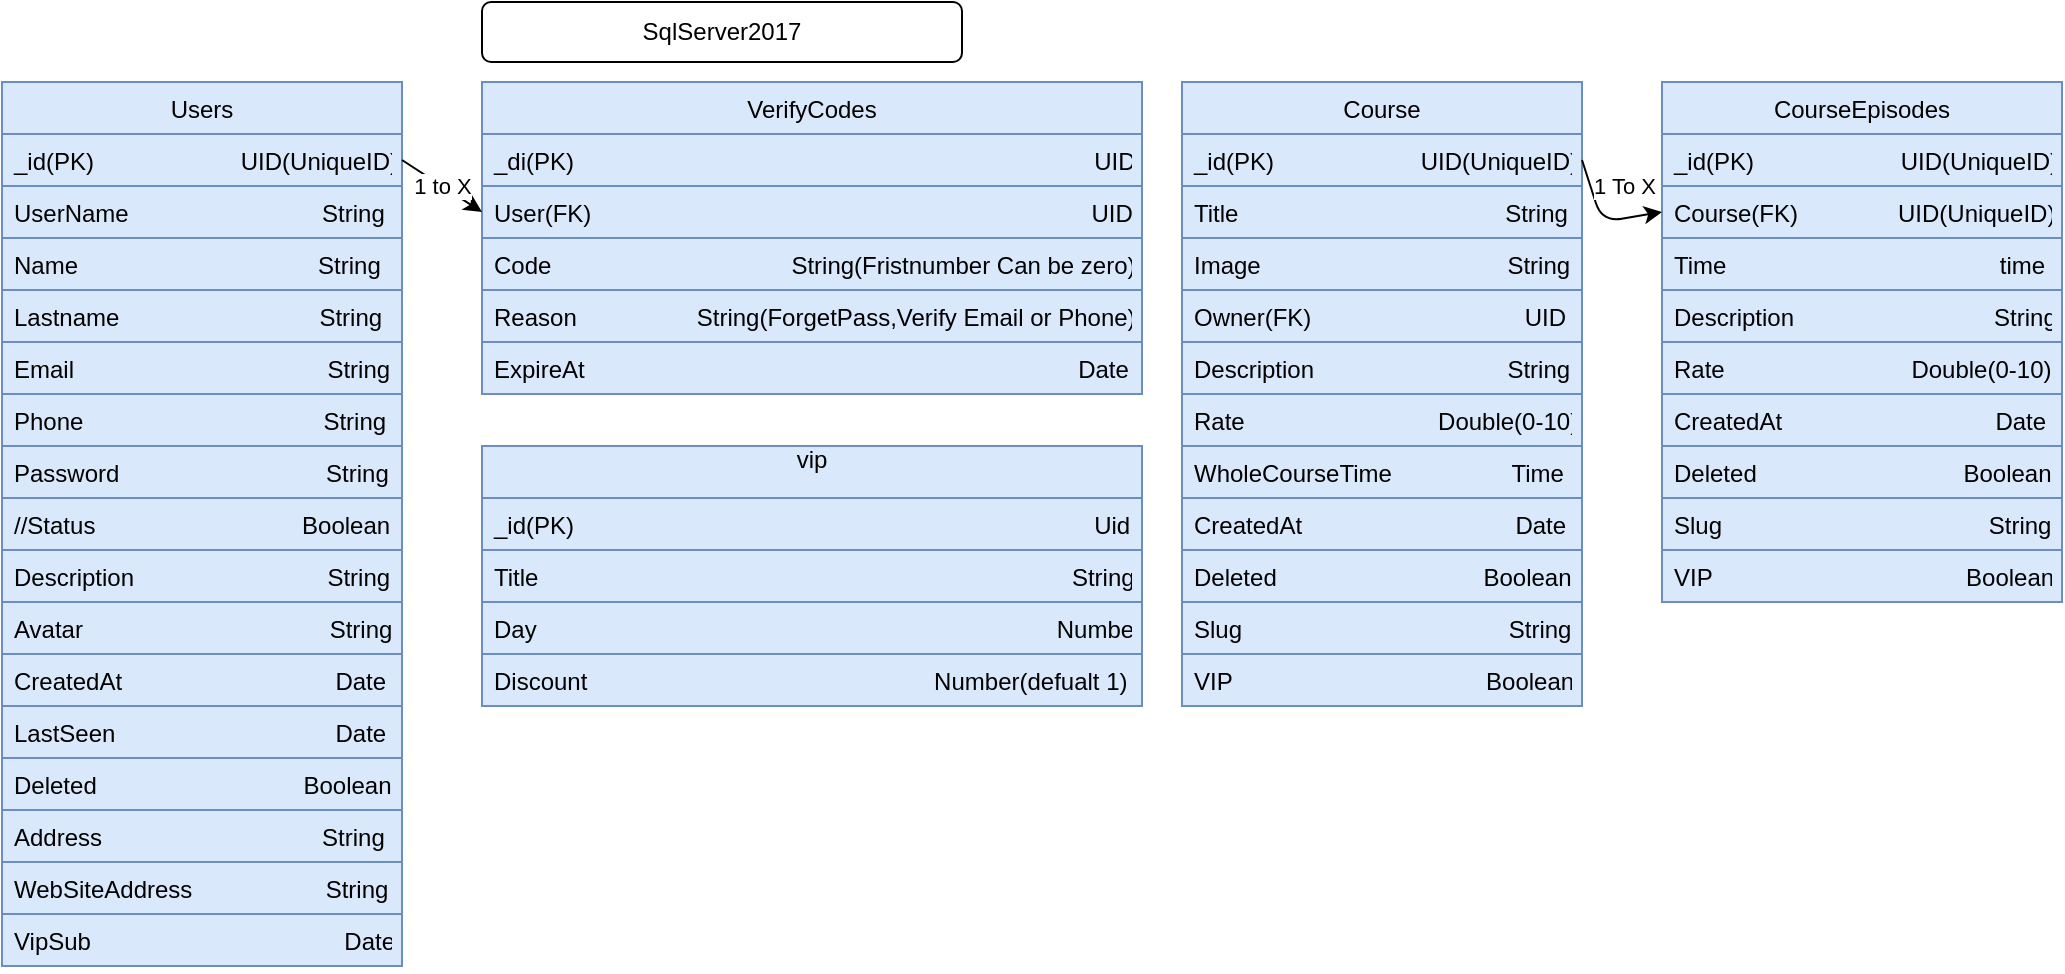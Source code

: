 <mxfile version="14.3.0" type="github"><diagram id="NxqjKblisUVCrX8Mis7g" name="Page-1"><mxGraphModel dx="1102" dy="2820" grid="1" gridSize="10" guides="1" tooltips="1" connect="1" arrows="1" fold="1" page="1" pageScale="1" pageWidth="850" pageHeight="1100" math="0" shadow="0"><root><mxCell id="0"/><mxCell id="1" parent="0"/><mxCell id="CqulzE3-XeiQ91XCOGyz-1" value="Users" style="swimlane;fontStyle=0;childLayout=stackLayout;horizontal=1;startSize=26;fillColor=#dae8fc;horizontalStack=0;resizeParent=1;resizeParentMax=0;resizeLast=0;collapsible=1;marginBottom=0;strokeColor=#6c8ebf;" vertex="1" parent="1"><mxGeometry x="30" y="-2160" width="200" height="442" as="geometry"><mxRectangle x="60" y="280" width="60" height="26" as="alternateBounds"/></mxGeometry></mxCell><mxCell id="CqulzE3-XeiQ91XCOGyz-2" value="_id(PK)                      UID(UniqueID)" style="text;fillColor=#dae8fc;align=left;verticalAlign=top;spacingLeft=4;spacingRight=4;overflow=hidden;rotatable=0;points=[[0,0.5],[1,0.5]];portConstraint=eastwest;strokeColor=#6c8ebf;" vertex="1" parent="CqulzE3-XeiQ91XCOGyz-1"><mxGeometry y="26" width="200" height="26" as="geometry"/></mxCell><mxCell id="CqulzE3-XeiQ91XCOGyz-12" value="UserName                             String" style="text;fillColor=#dae8fc;align=left;verticalAlign=top;spacingLeft=4;spacingRight=4;overflow=hidden;rotatable=0;points=[[0,0.5],[1,0.5]];portConstraint=eastwest;strokeColor=#6c8ebf;" vertex="1" parent="CqulzE3-XeiQ91XCOGyz-1"><mxGeometry y="52" width="200" height="26" as="geometry"/></mxCell><mxCell id="CqulzE3-XeiQ91XCOGyz-3" value="Name                                    String" style="text;fillColor=#dae8fc;align=left;verticalAlign=top;spacingLeft=4;spacingRight=4;overflow=hidden;rotatable=0;points=[[0,0.5],[1,0.5]];portConstraint=eastwest;strokeColor=#6c8ebf;" vertex="1" parent="CqulzE3-XeiQ91XCOGyz-1"><mxGeometry y="78" width="200" height="26" as="geometry"/></mxCell><mxCell id="CqulzE3-XeiQ91XCOGyz-4" value="Lastname                              String" style="text;fillColor=#dae8fc;align=left;verticalAlign=top;spacingLeft=4;spacingRight=4;overflow=hidden;rotatable=0;points=[[0,0.5],[1,0.5]];portConstraint=eastwest;strokeColor=#6c8ebf;" vertex="1" parent="CqulzE3-XeiQ91XCOGyz-1"><mxGeometry y="104" width="200" height="26" as="geometry"/></mxCell><mxCell id="CqulzE3-XeiQ91XCOGyz-7" value="Email                                      String" style="text;fillColor=#dae8fc;align=left;verticalAlign=top;spacingLeft=4;spacingRight=4;overflow=hidden;rotatable=0;points=[[0,0.5],[1,0.5]];portConstraint=eastwest;strokeColor=#6c8ebf;" vertex="1" parent="CqulzE3-XeiQ91XCOGyz-1"><mxGeometry y="130" width="200" height="26" as="geometry"/></mxCell><mxCell id="CqulzE3-XeiQ91XCOGyz-5" value="Phone                                    String" style="text;fillColor=#dae8fc;align=left;verticalAlign=top;spacingLeft=4;spacingRight=4;overflow=hidden;rotatable=0;points=[[0,0.5],[1,0.5]];portConstraint=eastwest;strokeColor=#6c8ebf;" vertex="1" parent="CqulzE3-XeiQ91XCOGyz-1"><mxGeometry y="156" width="200" height="26" as="geometry"/></mxCell><mxCell id="CqulzE3-XeiQ91XCOGyz-8" value="Password                               String" style="text;fillColor=#dae8fc;align=left;verticalAlign=top;spacingLeft=4;spacingRight=4;overflow=hidden;rotatable=0;points=[[0,0.5],[1,0.5]];portConstraint=eastwest;strokeColor=#6c8ebf;" vertex="1" parent="CqulzE3-XeiQ91XCOGyz-1"><mxGeometry y="182" width="200" height="26" as="geometry"/></mxCell><mxCell id="CqulzE3-XeiQ91XCOGyz-14" value="//Status                               Boolean" style="text;fillColor=#dae8fc;align=left;verticalAlign=top;spacingLeft=4;spacingRight=4;overflow=hidden;rotatable=0;points=[[0,0.5],[1,0.5]];portConstraint=eastwest;strokeColor=#6c8ebf;" vertex="1" parent="CqulzE3-XeiQ91XCOGyz-1"><mxGeometry y="208" width="200" height="26" as="geometry"/></mxCell><mxCell id="CqulzE3-XeiQ91XCOGyz-13" value="Description                             String" style="text;fillColor=#dae8fc;align=left;verticalAlign=top;spacingLeft=4;spacingRight=4;overflow=hidden;rotatable=0;points=[[0,0.5],[1,0.5]];portConstraint=eastwest;strokeColor=#6c8ebf;" vertex="1" parent="CqulzE3-XeiQ91XCOGyz-1"><mxGeometry y="234" width="200" height="26" as="geometry"/></mxCell><mxCell id="CqulzE3-XeiQ91XCOGyz-15" value="Avatar                                     String" style="text;fillColor=#dae8fc;align=left;verticalAlign=top;spacingLeft=4;spacingRight=4;overflow=hidden;rotatable=0;points=[[0,0.5],[1,0.5]];portConstraint=eastwest;strokeColor=#6c8ebf;" vertex="1" parent="CqulzE3-XeiQ91XCOGyz-1"><mxGeometry y="260" width="200" height="26" as="geometry"/></mxCell><mxCell id="CqulzE3-XeiQ91XCOGyz-10" value="CreatedAt                                Date" style="text;fillColor=#dae8fc;align=left;verticalAlign=top;spacingLeft=4;spacingRight=4;overflow=hidden;rotatable=0;points=[[0,0.5],[1,0.5]];portConstraint=eastwest;strokeColor=#6c8ebf;" vertex="1" parent="CqulzE3-XeiQ91XCOGyz-1"><mxGeometry y="286" width="200" height="26" as="geometry"/></mxCell><mxCell id="CqulzE3-XeiQ91XCOGyz-11" value="LastSeen                                 Date" style="text;fillColor=#dae8fc;align=left;verticalAlign=top;spacingLeft=4;spacingRight=4;overflow=hidden;rotatable=0;points=[[0,0.5],[1,0.5]];portConstraint=eastwest;strokeColor=#6c8ebf;" vertex="1" parent="CqulzE3-XeiQ91XCOGyz-1"><mxGeometry y="312" width="200" height="26" as="geometry"/></mxCell><mxCell id="CqulzE3-XeiQ91XCOGyz-9" value="Deleted                               Boolean" style="text;fillColor=#dae8fc;align=left;verticalAlign=top;spacingLeft=4;spacingRight=4;overflow=hidden;rotatable=0;points=[[0,0.5],[1,0.5]];portConstraint=eastwest;strokeColor=#6c8ebf;" vertex="1" parent="CqulzE3-XeiQ91XCOGyz-1"><mxGeometry y="338" width="200" height="26" as="geometry"/></mxCell><mxCell id="CqulzE3-XeiQ91XCOGyz-6" value="Address                                 String" style="text;fillColor=#dae8fc;align=left;verticalAlign=top;spacingLeft=4;spacingRight=4;overflow=hidden;rotatable=0;points=[[0,0.5],[1,0.5]];portConstraint=eastwest;strokeColor=#6c8ebf;" vertex="1" parent="CqulzE3-XeiQ91XCOGyz-1"><mxGeometry y="364" width="200" height="26" as="geometry"/></mxCell><mxCell id="CqulzE3-XeiQ91XCOGyz-16" value="WebSiteAddress                    String" style="text;fillColor=#dae8fc;align=left;verticalAlign=top;spacingLeft=4;spacingRight=4;overflow=hidden;rotatable=0;points=[[0,0.5],[1,0.5]];portConstraint=eastwest;strokeColor=#6c8ebf;" vertex="1" parent="CqulzE3-XeiQ91XCOGyz-1"><mxGeometry y="390" width="200" height="26" as="geometry"/></mxCell><mxCell id="CqulzE3-XeiQ91XCOGyz-39" value="VipSub                                      Date" style="text;fillColor=#dae8fc;align=left;verticalAlign=top;spacingLeft=4;spacingRight=4;overflow=hidden;rotatable=0;points=[[0,0.5],[1,0.5]];portConstraint=eastwest;strokeColor=#6c8ebf;" vertex="1" parent="CqulzE3-XeiQ91XCOGyz-1"><mxGeometry y="416" width="200" height="26" as="geometry"/></mxCell><mxCell id="CqulzE3-XeiQ91XCOGyz-17" value="VerifyCodes" style="swimlane;fontStyle=0;childLayout=stackLayout;horizontal=1;startSize=26;fillColor=#dae8fc;horizontalStack=0;resizeParent=1;resizeParentMax=0;resizeLast=0;collapsible=1;marginBottom=0;strokeColor=#6c8ebf;" vertex="1" parent="1"><mxGeometry x="270" y="-2160" width="330" height="156" as="geometry"><mxRectangle x="60" y="280" width="60" height="26" as="alternateBounds"/></mxGeometry></mxCell><mxCell id="CqulzE3-XeiQ91XCOGyz-98" value="_di(PK)                                                                              UID" style="text;fillColor=#dae8fc;align=left;verticalAlign=top;spacingLeft=4;spacingRight=4;overflow=hidden;rotatable=0;points=[[0,0.5],[1,0.5]];portConstraint=eastwest;strokeColor=#6c8ebf;" vertex="1" parent="CqulzE3-XeiQ91XCOGyz-17"><mxGeometry y="26" width="330" height="26" as="geometry"/></mxCell><mxCell id="CqulzE3-XeiQ91XCOGyz-32" value="User(FK)                                                                           UID" style="text;fillColor=#dae8fc;align=left;verticalAlign=top;spacingLeft=4;spacingRight=4;overflow=hidden;rotatable=0;points=[[0,0.5],[1,0.5]];portConstraint=eastwest;strokeColor=#6c8ebf;" vertex="1" parent="CqulzE3-XeiQ91XCOGyz-17"><mxGeometry y="52" width="330" height="26" as="geometry"/></mxCell><mxCell id="CqulzE3-XeiQ91XCOGyz-33" value="Code                                    String(Fristnumber Can be zero)" style="text;fillColor=#dae8fc;align=left;verticalAlign=top;spacingLeft=4;spacingRight=4;overflow=hidden;rotatable=0;points=[[0,0.5],[1,0.5]];portConstraint=eastwest;strokeColor=#6c8ebf;" vertex="1" parent="CqulzE3-XeiQ91XCOGyz-17"><mxGeometry y="78" width="330" height="26" as="geometry"/></mxCell><mxCell id="CqulzE3-XeiQ91XCOGyz-34" value="Reason                  String(ForgetPass,Verify Email or Phone)" style="text;fillColor=#dae8fc;align=left;verticalAlign=top;spacingLeft=4;spacingRight=4;overflow=hidden;rotatable=0;points=[[0,0.5],[1,0.5]];portConstraint=eastwest;strokeColor=#6c8ebf;" vertex="1" parent="CqulzE3-XeiQ91XCOGyz-17"><mxGeometry y="104" width="330" height="26" as="geometry"/></mxCell><mxCell id="CqulzE3-XeiQ91XCOGyz-38" value="ExpireAt                                                                          Date" style="text;fillColor=#dae8fc;align=left;verticalAlign=top;spacingLeft=4;spacingRight=4;overflow=hidden;rotatable=0;points=[[0,0.5],[1,0.5]];portConstraint=eastwest;strokeColor=#6c8ebf;" vertex="1" parent="CqulzE3-XeiQ91XCOGyz-17"><mxGeometry y="130" width="330" height="26" as="geometry"/></mxCell><mxCell id="CqulzE3-XeiQ91XCOGyz-36" value="" style="endArrow=classic;html=1;exitX=1;exitY=0.5;exitDx=0;exitDy=0;entryX=0;entryY=0.5;entryDx=0;entryDy=0;" edge="1" parent="1" source="CqulzE3-XeiQ91XCOGyz-2" target="CqulzE3-XeiQ91XCOGyz-32"><mxGeometry relative="1" as="geometry"><mxPoint x="240" y="-2120" as="sourcePoint"/><mxPoint x="270" y="-2110" as="targetPoint"/></mxGeometry></mxCell><mxCell id="CqulzE3-XeiQ91XCOGyz-37" value="1 to X" style="edgeLabel;resizable=0;html=1;align=center;verticalAlign=middle;" connectable="0" vertex="1" parent="CqulzE3-XeiQ91XCOGyz-36"><mxGeometry relative="1" as="geometry"/></mxCell><mxCell id="CqulzE3-XeiQ91XCOGyz-56" value="vip&#10;" style="swimlane;fontStyle=0;childLayout=stackLayout;horizontal=1;startSize=26;fillColor=#dae8fc;horizontalStack=0;resizeParent=1;resizeParentMax=0;resizeLast=0;collapsible=1;marginBottom=0;strokeColor=#6c8ebf;" vertex="1" parent="1"><mxGeometry x="270" y="-1978" width="330" height="130" as="geometry"><mxRectangle x="60" y="280" width="60" height="26" as="alternateBounds"/></mxGeometry></mxCell><mxCell id="CqulzE3-XeiQ91XCOGyz-57" value="_id(PK)                                                                              Uid" style="text;fillColor=#dae8fc;align=left;verticalAlign=top;spacingLeft=4;spacingRight=4;overflow=hidden;rotatable=0;points=[[0,0.5],[1,0.5]];portConstraint=eastwest;strokeColor=#6c8ebf;" vertex="1" parent="CqulzE3-XeiQ91XCOGyz-56"><mxGeometry y="26" width="330" height="26" as="geometry"/></mxCell><mxCell id="CqulzE3-XeiQ91XCOGyz-97" value="Title                                                                                String" style="text;fillColor=#dae8fc;align=left;verticalAlign=top;spacingLeft=4;spacingRight=4;overflow=hidden;rotatable=0;points=[[0,0.5],[1,0.5]];portConstraint=eastwest;strokeColor=#6c8ebf;" vertex="1" parent="CqulzE3-XeiQ91XCOGyz-56"><mxGeometry y="52" width="330" height="26" as="geometry"/></mxCell><mxCell id="CqulzE3-XeiQ91XCOGyz-58" value="Day                                                                              Number" style="text;fillColor=#dae8fc;align=left;verticalAlign=top;spacingLeft=4;spacingRight=4;overflow=hidden;rotatable=0;points=[[0,0.5],[1,0.5]];portConstraint=eastwest;strokeColor=#6c8ebf;" vertex="1" parent="CqulzE3-XeiQ91XCOGyz-56"><mxGeometry y="78" width="330" height="26" as="geometry"/></mxCell><mxCell id="CqulzE3-XeiQ91XCOGyz-59" value="Discount                                                    Number(defualt 1)" style="text;fillColor=#dae8fc;align=left;verticalAlign=top;spacingLeft=4;spacingRight=4;overflow=hidden;rotatable=0;points=[[0,0.5],[1,0.5]];portConstraint=eastwest;strokeColor=#6c8ebf;" vertex="1" parent="CqulzE3-XeiQ91XCOGyz-56"><mxGeometry y="104" width="330" height="26" as="geometry"/></mxCell><mxCell id="CqulzE3-XeiQ91XCOGyz-61" value="SqlServer2017" style="rounded=1;whiteSpace=wrap;html=1;" vertex="1" parent="1"><mxGeometry x="270" y="-2200" width="240" height="30" as="geometry"/></mxCell><mxCell id="CqulzE3-XeiQ91XCOGyz-62" value="Course" style="swimlane;fontStyle=0;childLayout=stackLayout;horizontal=1;startSize=26;fillColor=#dae8fc;horizontalStack=0;resizeParent=1;resizeParentMax=0;resizeLast=0;collapsible=1;marginBottom=0;strokeColor=#6c8ebf;" vertex="1" parent="1"><mxGeometry x="620" y="-2160" width="200" height="312" as="geometry"><mxRectangle x="60" y="280" width="60" height="26" as="alternateBounds"/></mxGeometry></mxCell><mxCell id="CqulzE3-XeiQ91XCOGyz-63" value="_id(PK)                      UID(UniqueID)" style="text;fillColor=#dae8fc;align=left;verticalAlign=top;spacingLeft=4;spacingRight=4;overflow=hidden;rotatable=0;points=[[0,0.5],[1,0.5]];portConstraint=eastwest;strokeColor=#6c8ebf;" vertex="1" parent="CqulzE3-XeiQ91XCOGyz-62"><mxGeometry y="26" width="200" height="26" as="geometry"/></mxCell><mxCell id="CqulzE3-XeiQ91XCOGyz-64" value="Title                                        String" style="text;fillColor=#dae8fc;align=left;verticalAlign=top;spacingLeft=4;spacingRight=4;overflow=hidden;rotatable=0;points=[[0,0.5],[1,0.5]];portConstraint=eastwest;strokeColor=#6c8ebf;" vertex="1" parent="CqulzE3-XeiQ91XCOGyz-62"><mxGeometry y="52" width="200" height="26" as="geometry"/></mxCell><mxCell id="CqulzE3-XeiQ91XCOGyz-66" value="Image                                     String" style="text;fillColor=#dae8fc;align=left;verticalAlign=top;spacingLeft=4;spacingRight=4;overflow=hidden;rotatable=0;points=[[0,0.5],[1,0.5]];portConstraint=eastwest;strokeColor=#6c8ebf;" vertex="1" parent="CqulzE3-XeiQ91XCOGyz-62"><mxGeometry y="78" width="200" height="26" as="geometry"/></mxCell><mxCell id="CqulzE3-XeiQ91XCOGyz-67" value="Owner(FK)                                UID" style="text;fillColor=#dae8fc;align=left;verticalAlign=top;spacingLeft=4;spacingRight=4;overflow=hidden;rotatable=0;points=[[0,0.5],[1,0.5]];portConstraint=eastwest;strokeColor=#6c8ebf;" vertex="1" parent="CqulzE3-XeiQ91XCOGyz-62"><mxGeometry y="104" width="200" height="26" as="geometry"/></mxCell><mxCell id="CqulzE3-XeiQ91XCOGyz-71" value="Description                             String" style="text;fillColor=#dae8fc;align=left;verticalAlign=top;spacingLeft=4;spacingRight=4;overflow=hidden;rotatable=0;points=[[0,0.5],[1,0.5]];portConstraint=eastwest;strokeColor=#6c8ebf;" vertex="1" parent="CqulzE3-XeiQ91XCOGyz-62"><mxGeometry y="130" width="200" height="26" as="geometry"/></mxCell><mxCell id="CqulzE3-XeiQ91XCOGyz-69" value="Rate                             Double(0-10)" style="text;fillColor=#dae8fc;align=left;verticalAlign=top;spacingLeft=4;spacingRight=4;overflow=hidden;rotatable=0;points=[[0,0.5],[1,0.5]];portConstraint=eastwest;strokeColor=#6c8ebf;" vertex="1" parent="CqulzE3-XeiQ91XCOGyz-62"><mxGeometry y="156" width="200" height="26" as="geometry"/></mxCell><mxCell id="CqulzE3-XeiQ91XCOGyz-70" value="WholeCourseTime                  Time" style="text;fillColor=#dae8fc;align=left;verticalAlign=top;spacingLeft=4;spacingRight=4;overflow=hidden;rotatable=0;points=[[0,0.5],[1,0.5]];portConstraint=eastwest;strokeColor=#6c8ebf;" vertex="1" parent="CqulzE3-XeiQ91XCOGyz-62"><mxGeometry y="182" width="200" height="26" as="geometry"/></mxCell><mxCell id="CqulzE3-XeiQ91XCOGyz-73" value="CreatedAt                                Date" style="text;fillColor=#dae8fc;align=left;verticalAlign=top;spacingLeft=4;spacingRight=4;overflow=hidden;rotatable=0;points=[[0,0.5],[1,0.5]];portConstraint=eastwest;strokeColor=#6c8ebf;" vertex="1" parent="CqulzE3-XeiQ91XCOGyz-62"><mxGeometry y="208" width="200" height="26" as="geometry"/></mxCell><mxCell id="CqulzE3-XeiQ91XCOGyz-75" value="Deleted                               Boolean" style="text;fillColor=#dae8fc;align=left;verticalAlign=top;spacingLeft=4;spacingRight=4;overflow=hidden;rotatable=0;points=[[0,0.5],[1,0.5]];portConstraint=eastwest;strokeColor=#6c8ebf;" vertex="1" parent="CqulzE3-XeiQ91XCOGyz-62"><mxGeometry y="234" width="200" height="26" as="geometry"/></mxCell><mxCell id="CqulzE3-XeiQ91XCOGyz-76" value="Slug                                        String" style="text;fillColor=#dae8fc;align=left;verticalAlign=top;spacingLeft=4;spacingRight=4;overflow=hidden;rotatable=0;points=[[0,0.5],[1,0.5]];portConstraint=eastwest;strokeColor=#6c8ebf;" vertex="1" parent="CqulzE3-XeiQ91XCOGyz-62"><mxGeometry y="260" width="200" height="26" as="geometry"/></mxCell><mxCell id="CqulzE3-XeiQ91XCOGyz-77" value="VIP                                      Boolean" style="text;fillColor=#dae8fc;align=left;verticalAlign=top;spacingLeft=4;spacingRight=4;overflow=hidden;rotatable=0;points=[[0,0.5],[1,0.5]];portConstraint=eastwest;strokeColor=#6c8ebf;" vertex="1" parent="CqulzE3-XeiQ91XCOGyz-62"><mxGeometry y="286" width="200" height="26" as="geometry"/></mxCell><mxCell id="CqulzE3-XeiQ91XCOGyz-79" value="CourseEpisodes" style="swimlane;fontStyle=0;childLayout=stackLayout;horizontal=1;startSize=26;fillColor=#dae8fc;horizontalStack=0;resizeParent=1;resizeParentMax=0;resizeLast=0;collapsible=1;marginBottom=0;strokeColor=#6c8ebf;" vertex="1" parent="1"><mxGeometry x="860" y="-2160" width="200" height="260" as="geometry"><mxRectangle x="60" y="280" width="60" height="26" as="alternateBounds"/></mxGeometry></mxCell><mxCell id="CqulzE3-XeiQ91XCOGyz-80" value="_id(PK)                      UID(UniqueID)" style="text;fillColor=#dae8fc;align=left;verticalAlign=top;spacingLeft=4;spacingRight=4;overflow=hidden;rotatable=0;points=[[0,0.5],[1,0.5]];portConstraint=eastwest;strokeColor=#6c8ebf;" vertex="1" parent="CqulzE3-XeiQ91XCOGyz-79"><mxGeometry y="26" width="200" height="26" as="geometry"/></mxCell><mxCell id="CqulzE3-XeiQ91XCOGyz-92" value="Course(FK)               UID(UniqueID)" style="text;fillColor=#dae8fc;align=left;verticalAlign=top;spacingLeft=4;spacingRight=4;overflow=hidden;rotatable=0;points=[[0,0.5],[1,0.5]];portConstraint=eastwest;strokeColor=#6c8ebf;" vertex="1" parent="CqulzE3-XeiQ91XCOGyz-79"><mxGeometry y="52" width="200" height="26" as="geometry"/></mxCell><mxCell id="CqulzE3-XeiQ91XCOGyz-82" value="Time                                         time" style="text;fillColor=#dae8fc;align=left;verticalAlign=top;spacingLeft=4;spacingRight=4;overflow=hidden;rotatable=0;points=[[0,0.5],[1,0.5]];portConstraint=eastwest;strokeColor=#6c8ebf;" vertex="1" parent="CqulzE3-XeiQ91XCOGyz-79"><mxGeometry y="78" width="200" height="26" as="geometry"/></mxCell><mxCell id="CqulzE3-XeiQ91XCOGyz-84" value="Description                              String" style="text;fillColor=#dae8fc;align=left;verticalAlign=top;spacingLeft=4;spacingRight=4;overflow=hidden;rotatable=0;points=[[0,0.5],[1,0.5]];portConstraint=eastwest;strokeColor=#6c8ebf;" vertex="1" parent="CqulzE3-XeiQ91XCOGyz-79"><mxGeometry y="104" width="200" height="26" as="geometry"/></mxCell><mxCell id="CqulzE3-XeiQ91XCOGyz-86" value="Rate                            Double(0-10)" style="text;fillColor=#dae8fc;align=left;verticalAlign=top;spacingLeft=4;spacingRight=4;overflow=hidden;rotatable=0;points=[[0,0.5],[1,0.5]];portConstraint=eastwest;strokeColor=#6c8ebf;" vertex="1" parent="CqulzE3-XeiQ91XCOGyz-79"><mxGeometry y="130" width="200" height="26" as="geometry"/></mxCell><mxCell id="CqulzE3-XeiQ91XCOGyz-88" value="CreatedAt                                Date" style="text;fillColor=#dae8fc;align=left;verticalAlign=top;spacingLeft=4;spacingRight=4;overflow=hidden;rotatable=0;points=[[0,0.5],[1,0.5]];portConstraint=eastwest;strokeColor=#6c8ebf;" vertex="1" parent="CqulzE3-XeiQ91XCOGyz-79"><mxGeometry y="156" width="200" height="26" as="geometry"/></mxCell><mxCell id="CqulzE3-XeiQ91XCOGyz-89" value="Deleted                               Boolean" style="text;fillColor=#dae8fc;align=left;verticalAlign=top;spacingLeft=4;spacingRight=4;overflow=hidden;rotatable=0;points=[[0,0.5],[1,0.5]];portConstraint=eastwest;strokeColor=#6c8ebf;" vertex="1" parent="CqulzE3-XeiQ91XCOGyz-79"><mxGeometry y="182" width="200" height="26" as="geometry"/></mxCell><mxCell id="CqulzE3-XeiQ91XCOGyz-90" value="Slug                                        String" style="text;fillColor=#dae8fc;align=left;verticalAlign=top;spacingLeft=4;spacingRight=4;overflow=hidden;rotatable=0;points=[[0,0.5],[1,0.5]];portConstraint=eastwest;strokeColor=#6c8ebf;" vertex="1" parent="CqulzE3-XeiQ91XCOGyz-79"><mxGeometry y="208" width="200" height="26" as="geometry"/></mxCell><mxCell id="CqulzE3-XeiQ91XCOGyz-91" value="VIP                                      Boolean" style="text;fillColor=#dae8fc;align=left;verticalAlign=top;spacingLeft=4;spacingRight=4;overflow=hidden;rotatable=0;points=[[0,0.5],[1,0.5]];portConstraint=eastwest;strokeColor=#6c8ebf;" vertex="1" parent="CqulzE3-XeiQ91XCOGyz-79"><mxGeometry y="234" width="200" height="26" as="geometry"/></mxCell><mxCell id="CqulzE3-XeiQ91XCOGyz-95" value="" style="endArrow=classic;html=1;entryX=0;entryY=0.5;entryDx=0;entryDy=0;exitX=1;exitY=0.5;exitDx=0;exitDy=0;" edge="1" parent="1" source="CqulzE3-XeiQ91XCOGyz-63" target="CqulzE3-XeiQ91XCOGyz-92"><mxGeometry relative="1" as="geometry"><mxPoint x="820" y="-2121" as="sourcePoint"/><mxPoint x="920" y="-2121.5" as="targetPoint"/><Array as="points"><mxPoint x="830" y="-2090"/></Array></mxGeometry></mxCell><mxCell id="CqulzE3-XeiQ91XCOGyz-96" value="1 To X" style="edgeLabel;resizable=0;html=1;align=center;verticalAlign=middle;" connectable="0" vertex="1" parent="CqulzE3-XeiQ91XCOGyz-95"><mxGeometry relative="1" as="geometry"><mxPoint x="11.57" y="-17.57" as="offset"/></mxGeometry></mxCell></root></mxGraphModel></diagram></mxfile>